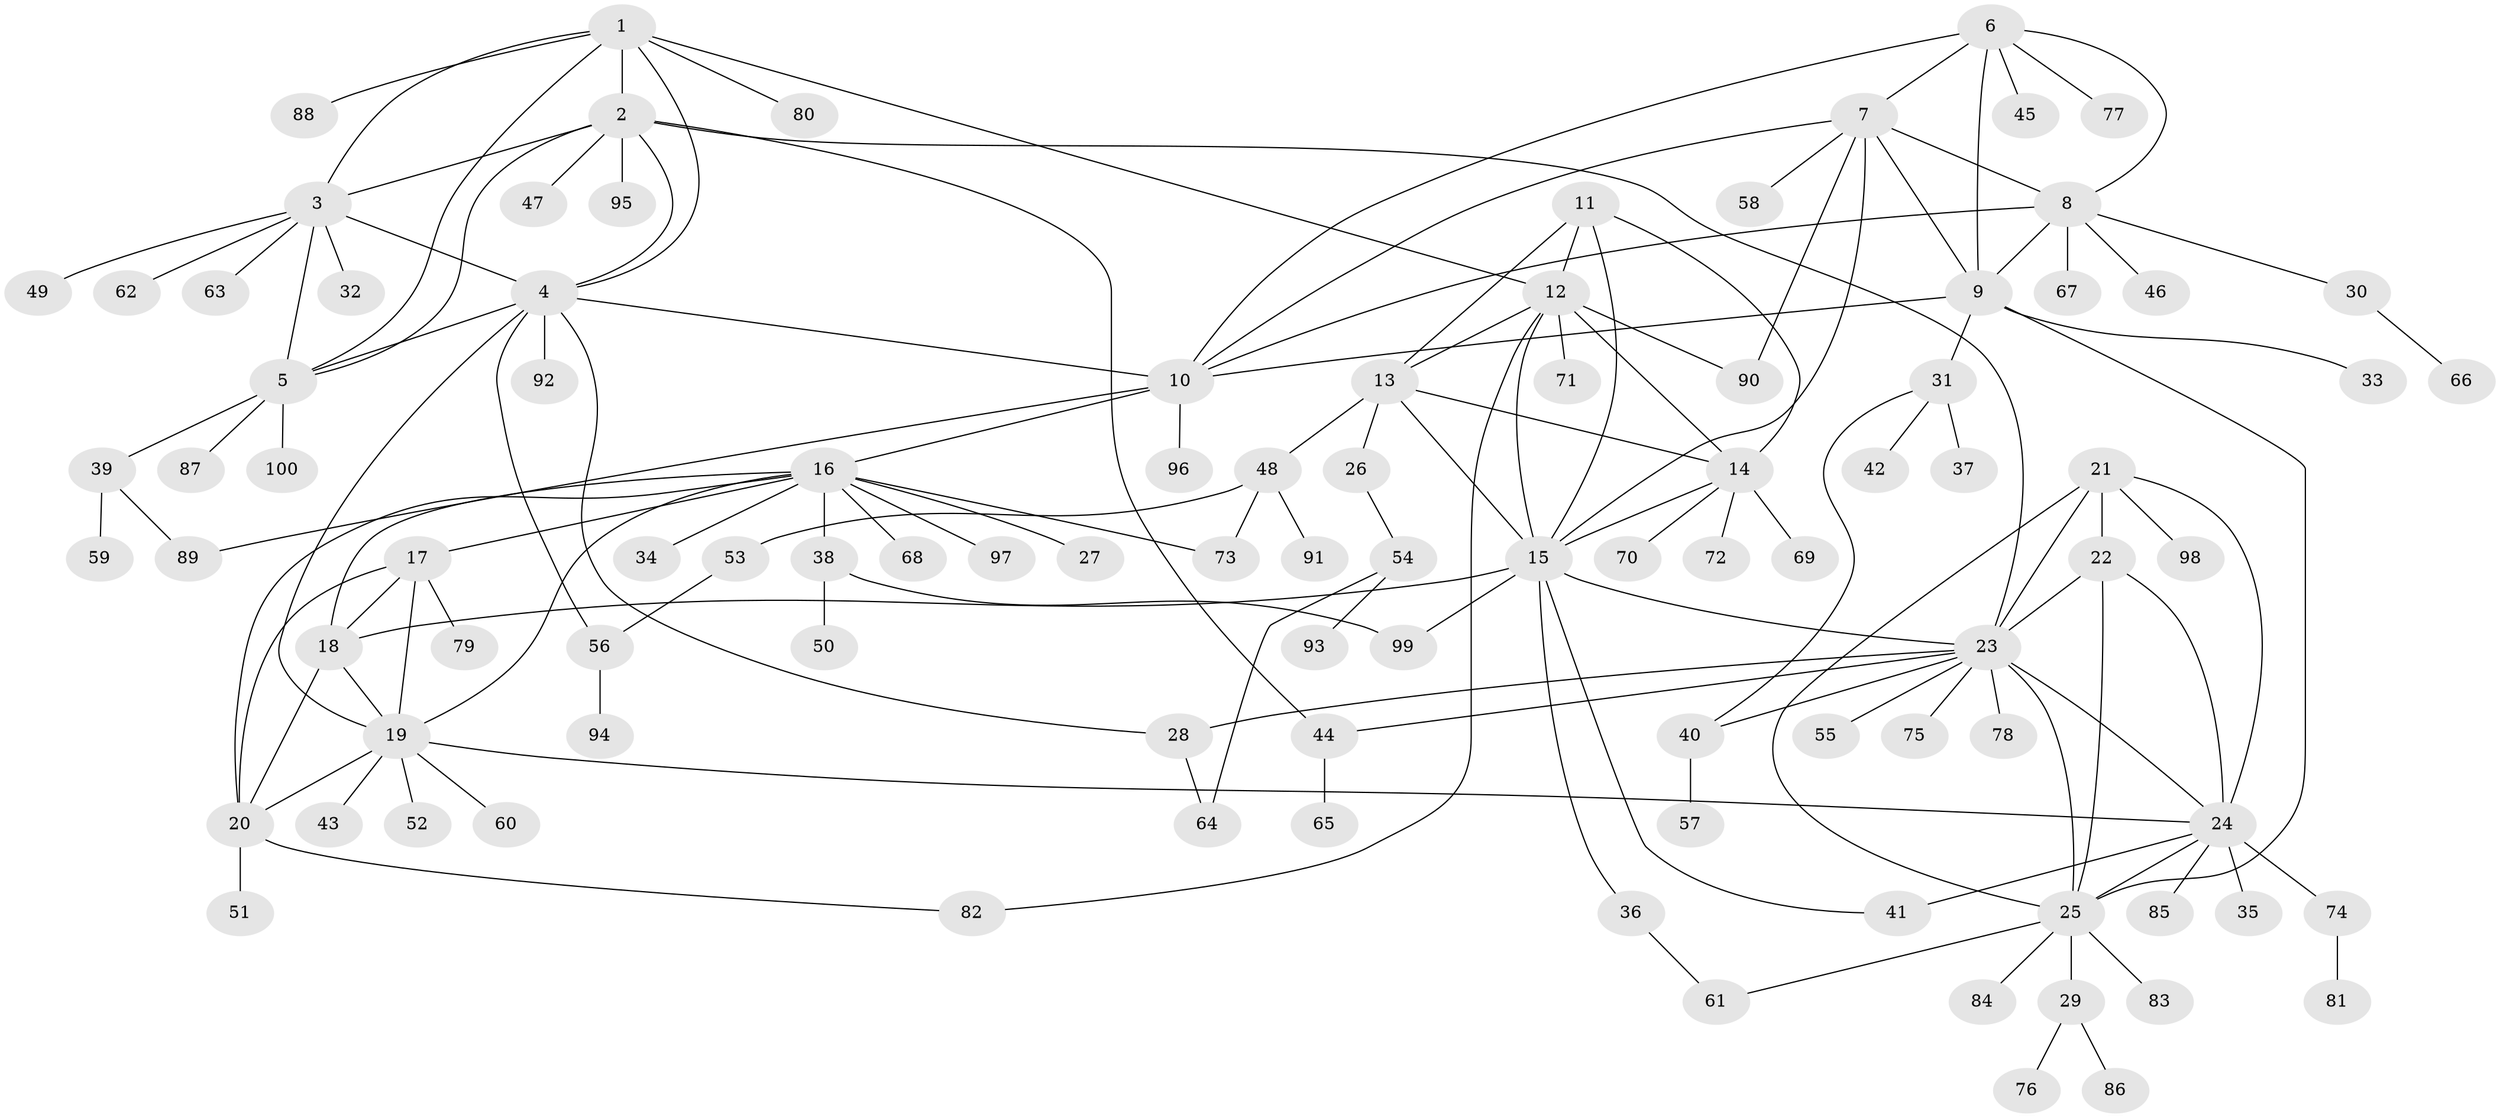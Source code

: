 // coarse degree distribution, {6: 0.04285714285714286, 10: 0.014285714285714285, 7: 0.05714285714285714, 8: 0.04285714285714286, 5: 0.014285714285714285, 3: 0.05714285714285714, 21: 0.014285714285714285, 4: 0.05714285714285714, 9: 0.014285714285714285, 2: 0.12857142857142856, 1: 0.5571428571428572}
// Generated by graph-tools (version 1.1) at 2025/19/03/04/25 18:19:39]
// undirected, 100 vertices, 147 edges
graph export_dot {
graph [start="1"]
  node [color=gray90,style=filled];
  1;
  2;
  3;
  4;
  5;
  6;
  7;
  8;
  9;
  10;
  11;
  12;
  13;
  14;
  15;
  16;
  17;
  18;
  19;
  20;
  21;
  22;
  23;
  24;
  25;
  26;
  27;
  28;
  29;
  30;
  31;
  32;
  33;
  34;
  35;
  36;
  37;
  38;
  39;
  40;
  41;
  42;
  43;
  44;
  45;
  46;
  47;
  48;
  49;
  50;
  51;
  52;
  53;
  54;
  55;
  56;
  57;
  58;
  59;
  60;
  61;
  62;
  63;
  64;
  65;
  66;
  67;
  68;
  69;
  70;
  71;
  72;
  73;
  74;
  75;
  76;
  77;
  78;
  79;
  80;
  81;
  82;
  83;
  84;
  85;
  86;
  87;
  88;
  89;
  90;
  91;
  92;
  93;
  94;
  95;
  96;
  97;
  98;
  99;
  100;
  1 -- 2;
  1 -- 3;
  1 -- 4;
  1 -- 5;
  1 -- 12;
  1 -- 80;
  1 -- 88;
  2 -- 3;
  2 -- 4;
  2 -- 5;
  2 -- 23;
  2 -- 44;
  2 -- 47;
  2 -- 95;
  3 -- 4;
  3 -- 5;
  3 -- 32;
  3 -- 49;
  3 -- 62;
  3 -- 63;
  4 -- 5;
  4 -- 10;
  4 -- 19;
  4 -- 28;
  4 -- 56;
  4 -- 92;
  5 -- 39;
  5 -- 87;
  5 -- 100;
  6 -- 7;
  6 -- 8;
  6 -- 9;
  6 -- 10;
  6 -- 45;
  6 -- 77;
  7 -- 8;
  7 -- 9;
  7 -- 10;
  7 -- 15;
  7 -- 58;
  7 -- 90;
  8 -- 9;
  8 -- 10;
  8 -- 30;
  8 -- 46;
  8 -- 67;
  9 -- 10;
  9 -- 25;
  9 -- 31;
  9 -- 33;
  10 -- 16;
  10 -- 89;
  10 -- 96;
  11 -- 12;
  11 -- 13;
  11 -- 14;
  11 -- 15;
  12 -- 13;
  12 -- 14;
  12 -- 15;
  12 -- 71;
  12 -- 82;
  12 -- 90;
  13 -- 14;
  13 -- 15;
  13 -- 26;
  13 -- 48;
  14 -- 15;
  14 -- 69;
  14 -- 70;
  14 -- 72;
  15 -- 18;
  15 -- 23;
  15 -- 36;
  15 -- 41;
  15 -- 99;
  16 -- 17;
  16 -- 18;
  16 -- 19;
  16 -- 20;
  16 -- 27;
  16 -- 34;
  16 -- 38;
  16 -- 68;
  16 -- 73;
  16 -- 97;
  17 -- 18;
  17 -- 19;
  17 -- 20;
  17 -- 79;
  18 -- 19;
  18 -- 20;
  19 -- 20;
  19 -- 24;
  19 -- 43;
  19 -- 52;
  19 -- 60;
  20 -- 51;
  20 -- 82;
  21 -- 22;
  21 -- 23;
  21 -- 24;
  21 -- 25;
  21 -- 98;
  22 -- 23;
  22 -- 24;
  22 -- 25;
  23 -- 24;
  23 -- 25;
  23 -- 28;
  23 -- 40;
  23 -- 44;
  23 -- 55;
  23 -- 75;
  23 -- 78;
  24 -- 25;
  24 -- 35;
  24 -- 41;
  24 -- 74;
  24 -- 85;
  25 -- 29;
  25 -- 61;
  25 -- 83;
  25 -- 84;
  26 -- 54;
  28 -- 64;
  29 -- 76;
  29 -- 86;
  30 -- 66;
  31 -- 37;
  31 -- 40;
  31 -- 42;
  36 -- 61;
  38 -- 50;
  38 -- 99;
  39 -- 59;
  39 -- 89;
  40 -- 57;
  44 -- 65;
  48 -- 53;
  48 -- 73;
  48 -- 91;
  53 -- 56;
  54 -- 64;
  54 -- 93;
  56 -- 94;
  74 -- 81;
}
